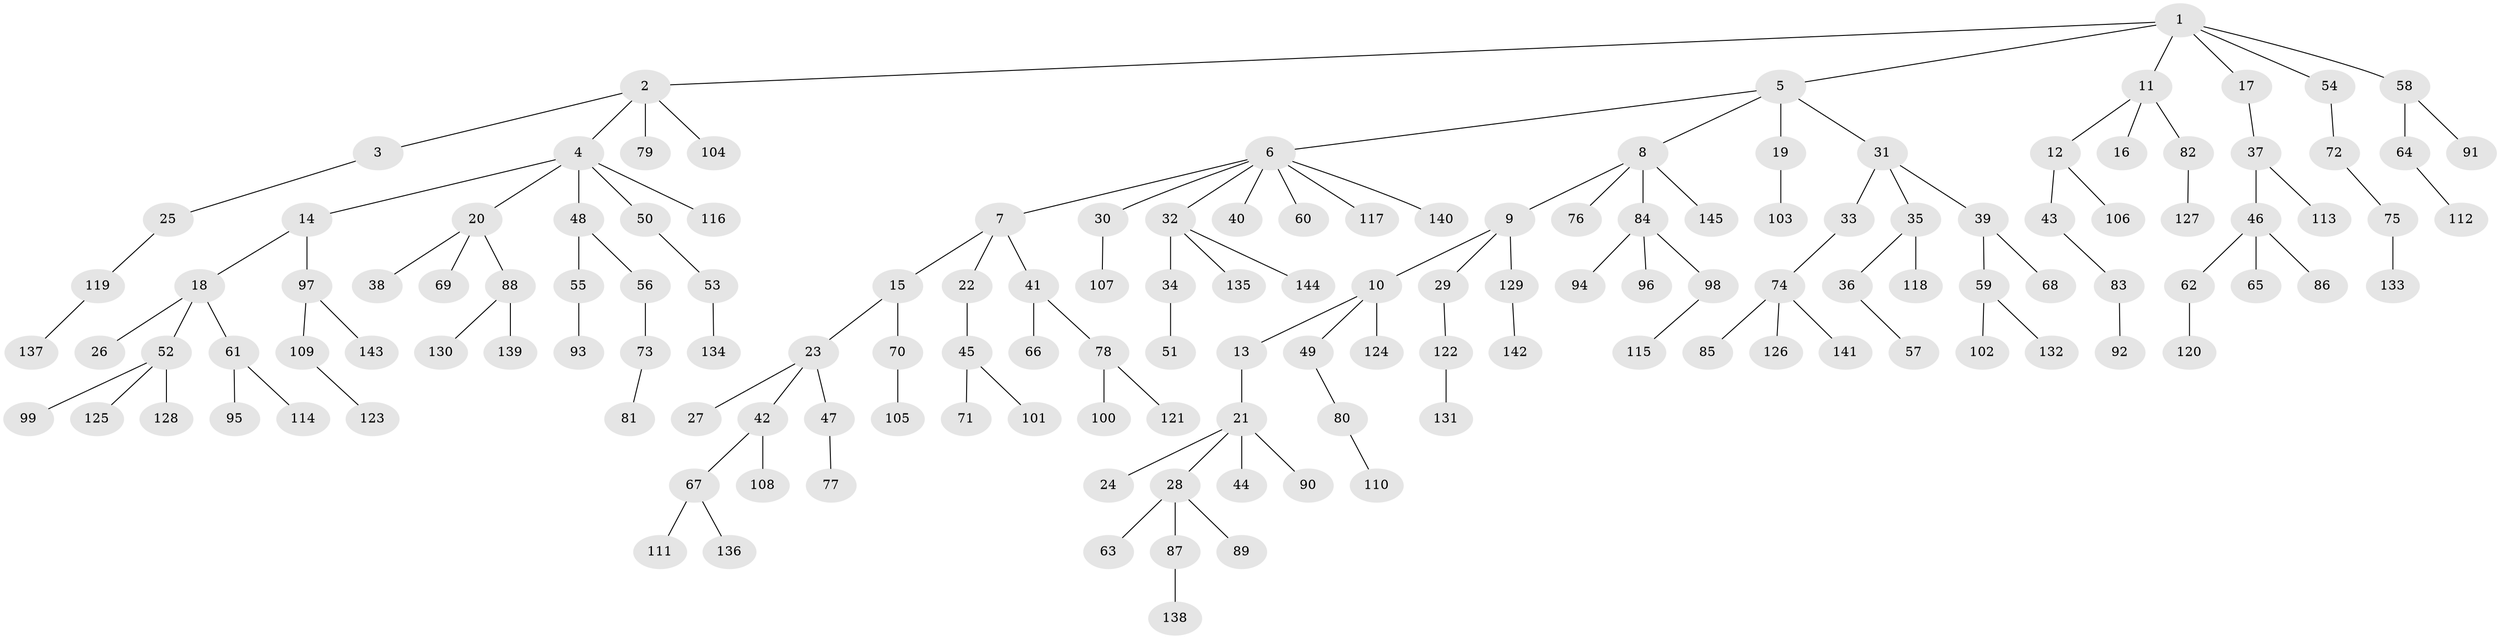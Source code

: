 // coarse degree distribution, {6: 0.02040816326530612, 4: 0.09183673469387756, 2: 0.16326530612244897, 7: 0.01020408163265306, 5: 0.030612244897959183, 10: 0.01020408163265306, 3: 0.08163265306122448, 1: 0.5918367346938775}
// Generated by graph-tools (version 1.1) at 2025/24/03/03/25 07:24:08]
// undirected, 145 vertices, 144 edges
graph export_dot {
graph [start="1"]
  node [color=gray90,style=filled];
  1;
  2;
  3;
  4;
  5;
  6;
  7;
  8;
  9;
  10;
  11;
  12;
  13;
  14;
  15;
  16;
  17;
  18;
  19;
  20;
  21;
  22;
  23;
  24;
  25;
  26;
  27;
  28;
  29;
  30;
  31;
  32;
  33;
  34;
  35;
  36;
  37;
  38;
  39;
  40;
  41;
  42;
  43;
  44;
  45;
  46;
  47;
  48;
  49;
  50;
  51;
  52;
  53;
  54;
  55;
  56;
  57;
  58;
  59;
  60;
  61;
  62;
  63;
  64;
  65;
  66;
  67;
  68;
  69;
  70;
  71;
  72;
  73;
  74;
  75;
  76;
  77;
  78;
  79;
  80;
  81;
  82;
  83;
  84;
  85;
  86;
  87;
  88;
  89;
  90;
  91;
  92;
  93;
  94;
  95;
  96;
  97;
  98;
  99;
  100;
  101;
  102;
  103;
  104;
  105;
  106;
  107;
  108;
  109;
  110;
  111;
  112;
  113;
  114;
  115;
  116;
  117;
  118;
  119;
  120;
  121;
  122;
  123;
  124;
  125;
  126;
  127;
  128;
  129;
  130;
  131;
  132;
  133;
  134;
  135;
  136;
  137;
  138;
  139;
  140;
  141;
  142;
  143;
  144;
  145;
  1 -- 2;
  1 -- 5;
  1 -- 11;
  1 -- 17;
  1 -- 54;
  1 -- 58;
  2 -- 3;
  2 -- 4;
  2 -- 79;
  2 -- 104;
  3 -- 25;
  4 -- 14;
  4 -- 20;
  4 -- 48;
  4 -- 50;
  4 -- 116;
  5 -- 6;
  5 -- 8;
  5 -- 19;
  5 -- 31;
  6 -- 7;
  6 -- 30;
  6 -- 32;
  6 -- 40;
  6 -- 60;
  6 -- 117;
  6 -- 140;
  7 -- 15;
  7 -- 22;
  7 -- 41;
  8 -- 9;
  8 -- 76;
  8 -- 84;
  8 -- 145;
  9 -- 10;
  9 -- 29;
  9 -- 129;
  10 -- 13;
  10 -- 49;
  10 -- 124;
  11 -- 12;
  11 -- 16;
  11 -- 82;
  12 -- 43;
  12 -- 106;
  13 -- 21;
  14 -- 18;
  14 -- 97;
  15 -- 23;
  15 -- 70;
  17 -- 37;
  18 -- 26;
  18 -- 52;
  18 -- 61;
  19 -- 103;
  20 -- 38;
  20 -- 69;
  20 -- 88;
  21 -- 24;
  21 -- 28;
  21 -- 44;
  21 -- 90;
  22 -- 45;
  23 -- 27;
  23 -- 42;
  23 -- 47;
  25 -- 119;
  28 -- 63;
  28 -- 87;
  28 -- 89;
  29 -- 122;
  30 -- 107;
  31 -- 33;
  31 -- 35;
  31 -- 39;
  32 -- 34;
  32 -- 135;
  32 -- 144;
  33 -- 74;
  34 -- 51;
  35 -- 36;
  35 -- 118;
  36 -- 57;
  37 -- 46;
  37 -- 113;
  39 -- 59;
  39 -- 68;
  41 -- 66;
  41 -- 78;
  42 -- 67;
  42 -- 108;
  43 -- 83;
  45 -- 71;
  45 -- 101;
  46 -- 62;
  46 -- 65;
  46 -- 86;
  47 -- 77;
  48 -- 55;
  48 -- 56;
  49 -- 80;
  50 -- 53;
  52 -- 99;
  52 -- 125;
  52 -- 128;
  53 -- 134;
  54 -- 72;
  55 -- 93;
  56 -- 73;
  58 -- 64;
  58 -- 91;
  59 -- 102;
  59 -- 132;
  61 -- 95;
  61 -- 114;
  62 -- 120;
  64 -- 112;
  67 -- 111;
  67 -- 136;
  70 -- 105;
  72 -- 75;
  73 -- 81;
  74 -- 85;
  74 -- 126;
  74 -- 141;
  75 -- 133;
  78 -- 100;
  78 -- 121;
  80 -- 110;
  82 -- 127;
  83 -- 92;
  84 -- 94;
  84 -- 96;
  84 -- 98;
  87 -- 138;
  88 -- 130;
  88 -- 139;
  97 -- 109;
  97 -- 143;
  98 -- 115;
  109 -- 123;
  119 -- 137;
  122 -- 131;
  129 -- 142;
}
